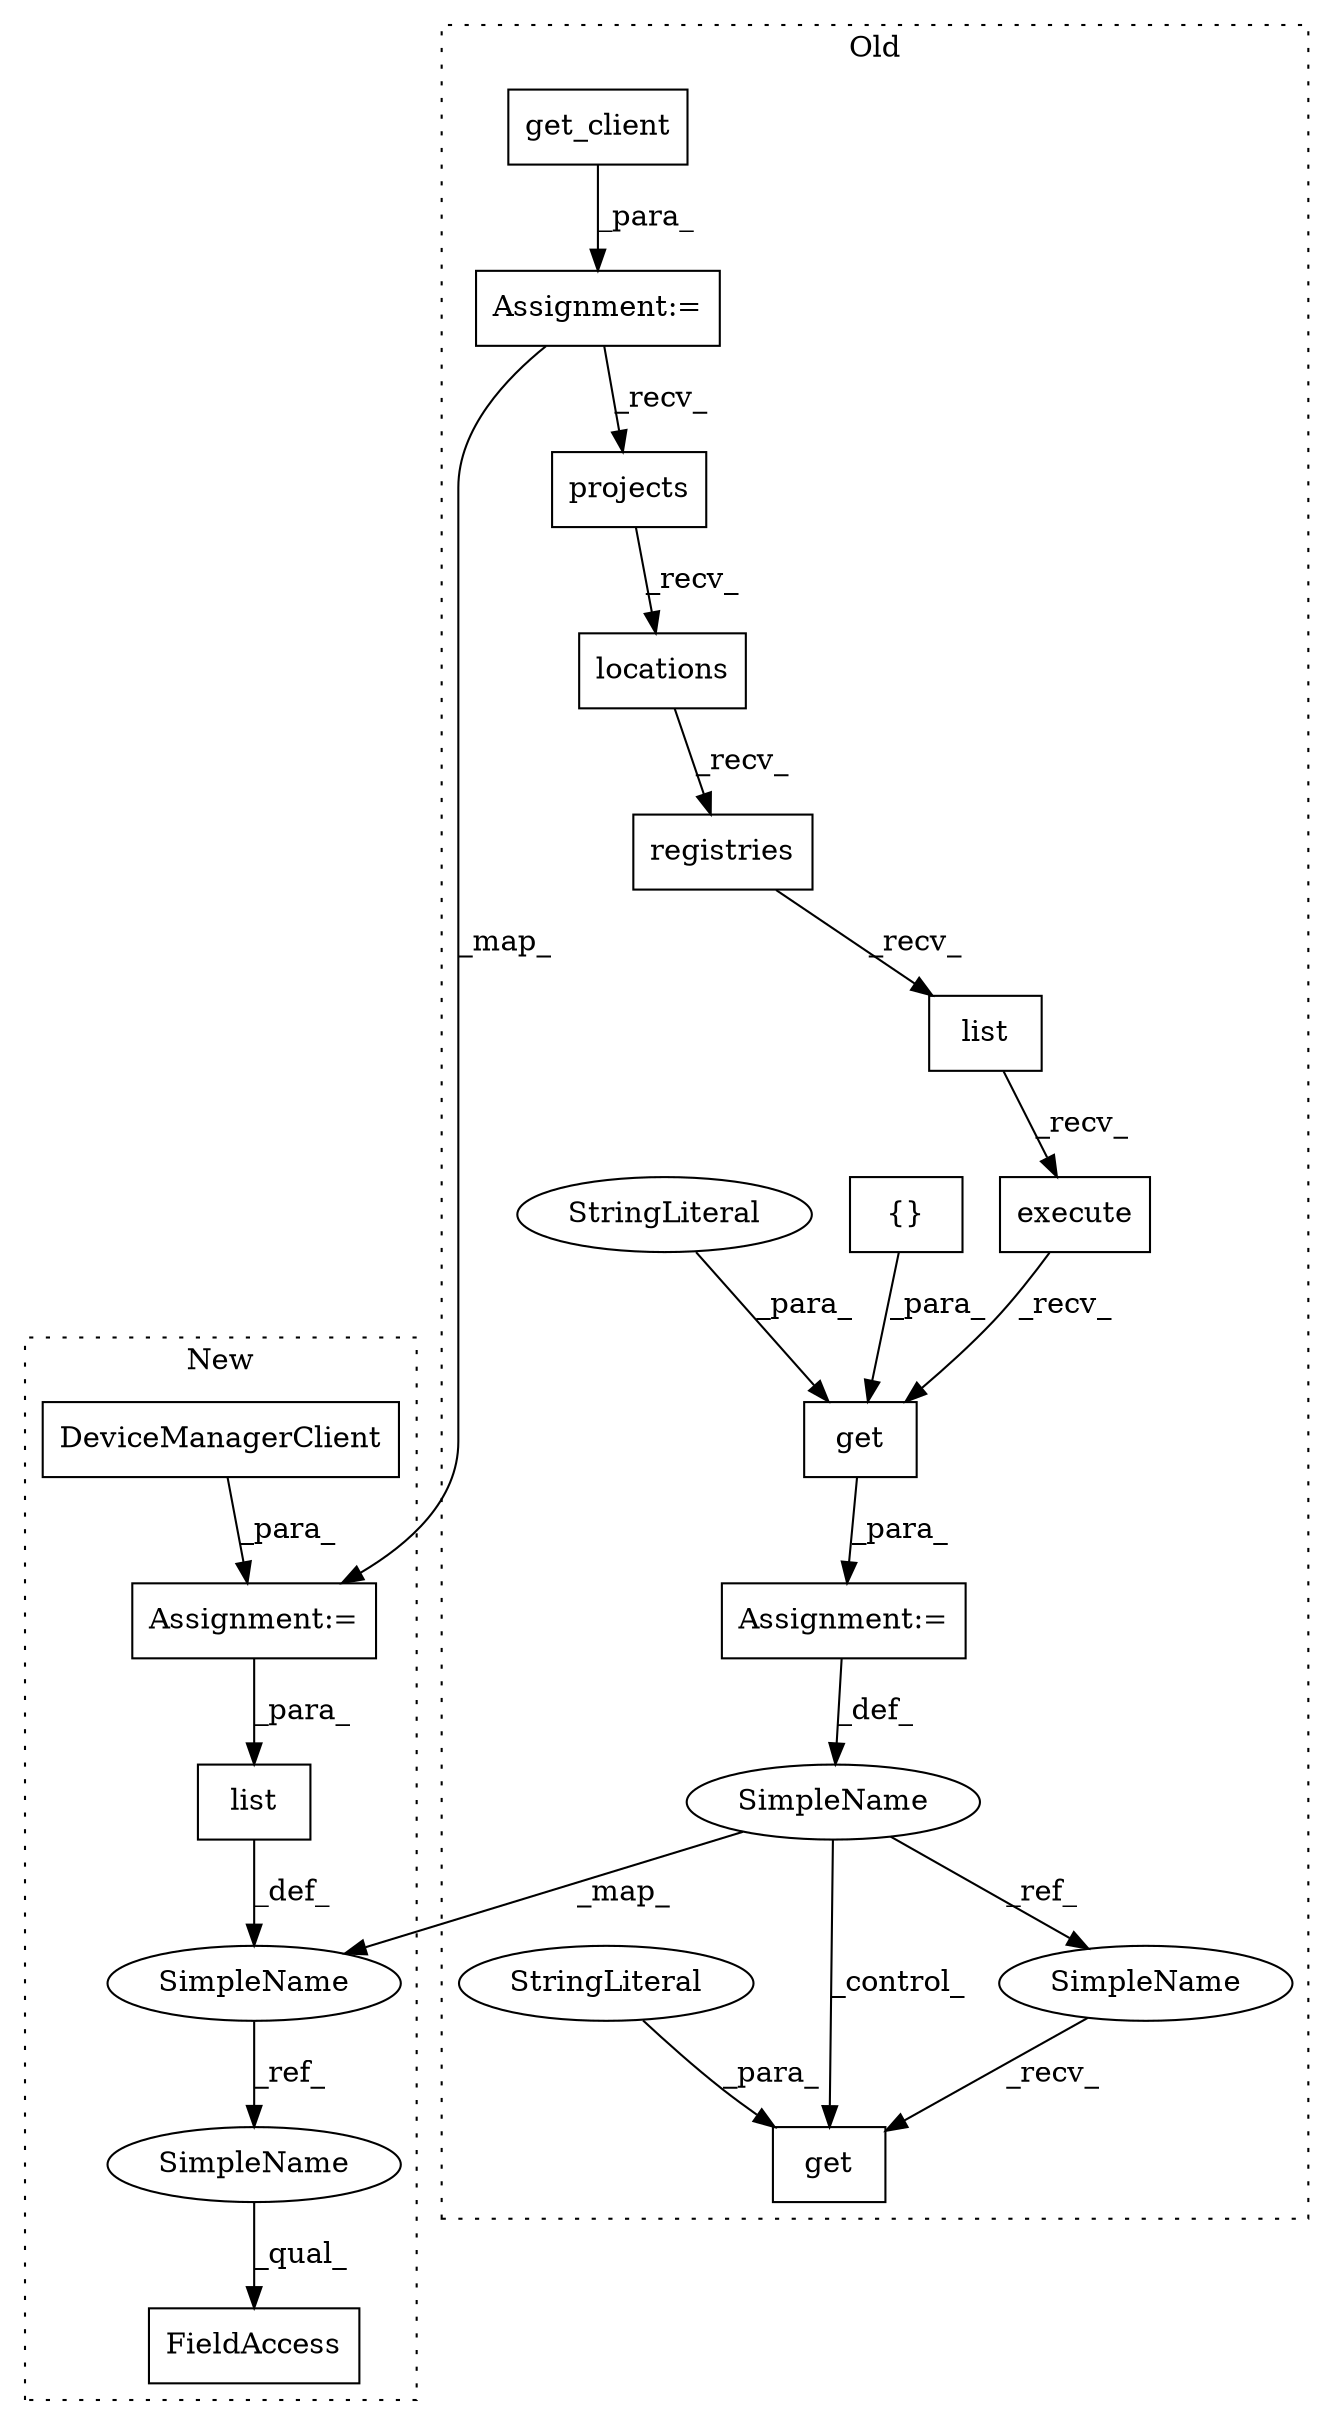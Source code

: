 digraph G {
subgraph cluster0 {
1 [label="projects" a="32" s="9228" l="10" shape="box"];
4 [label="list" a="32" s="9264,9282" l="5,1" shape="box"];
5 [label="execute" a="32" s="9284" l="9" shape="box"];
6 [label="locations" a="32" s="9239" l="11" shape="box"];
7 [label="get_client" a="32" s="9172,9203" l="11,1" shape="box"];
8 [label="registries" a="32" s="9251" l="12" shape="box"];
9 [label="get" a="32" s="9294,9328" l="4,1" shape="box"];
10 [label="{}" a="4" s="9326" l="2" shape="box"];
11 [label="get" a="32" s="9485,9495" l="4,1" shape="box"];
12 [label="SimpleName" a="42" s="9392" l="8" shape="ellipse"];
14 [label="StringLiteral" a="45" s="9298" l="18" shape="ellipse"];
15 [label="StringLiteral" a="45" s="9489" l="6" shape="ellipse"];
17 [label="Assignment:=" a="7" s="9220" l="1" shape="box"];
19 [label="Assignment:=" a="7" s="9171" l="1" shape="box"];
20 [label="SimpleName" a="42" s="9476" l="8" shape="ellipse"];
label = "Old";
style="dotted";
}
subgraph cluster1 {
2 [label="list" a="32" s="9307,9349" l="5,1" shape="box"];
3 [label="FieldAccess" a="22" s="9490" l="13" shape="box"];
13 [label="SimpleName" a="42" s="9413" l="8" shape="ellipse"];
16 [label="DeviceManagerClient" a="32" s="9211" l="21" shape="box"];
18 [label="Assignment:=" a="7" s="9203" l="1" shape="box"];
21 [label="SimpleName" a="42" s="9490" l="8" shape="ellipse"];
label = "New";
style="dotted";
}
1 -> 6 [label="_recv_"];
2 -> 13 [label="_def_"];
4 -> 5 [label="_recv_"];
5 -> 9 [label="_recv_"];
6 -> 8 [label="_recv_"];
7 -> 19 [label="_para_"];
8 -> 4 [label="_recv_"];
9 -> 17 [label="_para_"];
10 -> 9 [label="_para_"];
12 -> 11 [label="_control_"];
12 -> 20 [label="_ref_"];
12 -> 13 [label="_map_"];
13 -> 21 [label="_ref_"];
14 -> 9 [label="_para_"];
15 -> 11 [label="_para_"];
16 -> 18 [label="_para_"];
17 -> 12 [label="_def_"];
18 -> 2 [label="_para_"];
19 -> 18 [label="_map_"];
19 -> 1 [label="_recv_"];
20 -> 11 [label="_recv_"];
21 -> 3 [label="_qual_"];
}